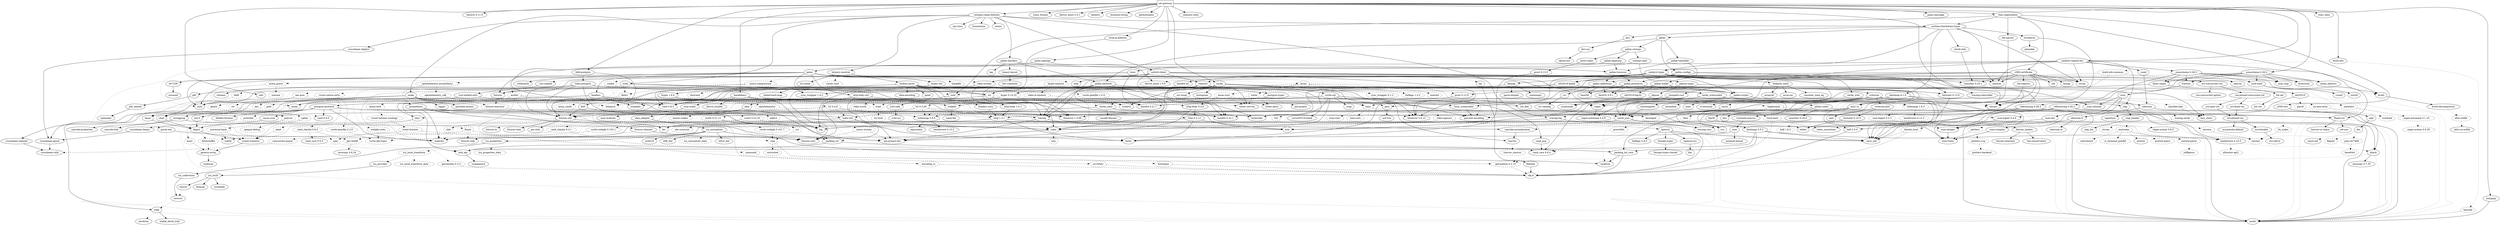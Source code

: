 digraph {
    0 [ label = "cat-gateway" shape = box]
    1 [ label = "anyhow" ]
    2 [ label = "base64 0.22.1" ]
    3 [ label = "bb8" ]
    4 [ label = "bb8-postgres" ]
    5 [ label = "bech32 0.11.0" ]
    6 [ label = "blake2b_simd" ]
    7 [ label = "build-info" ]
    8 [ label = "bytes" ]
    9 [ label = "c509-certificate" ]
    10 [ label = "cardano-blockchain-types" ]
    11 [ label = "cardano-chain-follower" ]
    12 [ label = "catalyst-signed-doc" ]
    13 [ label = "catalyst-types" ]
    14 [ label = "chrono" ]
    15 [ label = "clap" ]
    16 [ label = "const_format" ]
    17 [ label = "cpu-time" ]
    18 [ label = "crossbeam-skiplist" ]
    19 [ label = "dashmap 6.1.0" ]
    20 [ label = "derive_more 2.0.1" ]
    21 [ label = "dotenvy" ]
    22 [ label = "duration-string" ]
    23 [ label = "ed25519-dalek" ]
    24 [ label = "futures" ]
    25 [ label = "gethostname" ]
    26 [ label = "handlebars" ]
    27 [ label = "hex" ]
    28 [ label = "jsonschema 0.26.2" ]
    29 [ label = "local-ip-address" ]
    30 [ label = "memory-stats" ]
    31 [ label = "mime" ]
    32 [ label = "minijinja" ]
    33 [ label = "moka" ]
    34 [ label = "num-bigint 0.4.6" ]
    35 [ label = "num-traits" ]
    36 [ label = "oid-registry" ]
    37 [ label = "openssl" ]
    38 [ label = "pallas" ]
    39 [ label = "pallas-traverse" ]
    40 [ label = "panic-message" ]
    41 [ label = "poem" ]
    42 [ label = "poem-openapi" ]
    43 [ label = "prometheus" ]
    44 [ label = "rand 0.8.5" ]
    45 [ label = "rbac-registration" ]
    46 [ label = "regex" ]
    47 [ label = "rust-embed" ]
    48 [ label = "scylla" ]
    49 [ label = "serde" ]
    50 [ label = "serde_json" ]
    51 [ label = "stats_alloc" ]
    52 [ label = "strum" ]
    53 [ label = "thiserror 1.0.69" ]
    54 [ label = "tokio" ]
    55 [ label = "tokio-postgres" ]
    56 [ label = "tracing" ]
    57 [ label = "tracing-subscriber" ]
    58 [ label = "ulid" ]
    59 [ label = "url" ]
    60 [ label = "uuid" ]
    61 [ label = "x509-cert" ]
    62 [ label = "futures-util" ]
    63 [ label = "parking_lot" ]
    64 [ label = "arrayref" ]
    65 [ label = "arrayvec" ]
    66 [ label = "constant_time_eq" ]
    67 [ label = "bincode" style = dashed]
    68 [ label = "build-info-common" style = dashed]
    69 [ label = "asn1-rs" ]
    70 [ label = "bimap" ]
    71 [ label = "minicbor 0.25.1" ]
    72 [ label = "oid" ]
    73 [ label = "once_cell" ]
    74 [ label = "thiserror 2.0.12" ]
    75 [ label = "cbork-utils" ]
    76 [ label = "dirs" ]
    77 [ label = "ouroboros" ]
    78 [ label = "crossbeam-channel" ]
    79 [ label = "crossbeam-epoch" ]
    80 [ label = "hickory-resolver" ]
    81 [ label = "http 1.3.1" ]
    82 [ label = "humantime" ]
    83 [ label = "memx" ]
    84 [ label = "mithril-client" ]
    85 [ label = "pallas-crypto" ]
    86 [ label = "pallas-hardano" ]
    87 [ label = "rayon" ]
    88 [ label = "tar" ]
    89 [ label = "tracing-log" ]
    90 [ label = "ureq" ]
    91 [ label = "zstd" ]
    92 [ label = "brotli" ]
    93 [ label = "coset" ]
    94 [ label = "jsonpath-rust" ]
    95 [ label = "jsonschema 0.28.3" ]
    96 [ label = "base64-url" ]
    97 [ label = "fluent-uri" ]
    98 [ label = "fmmap" ]
    99 [ label = "orx-concurrent-vec" ]
    100 [ label = "clap_builder" ]
    101 [ label = "crossbeam-utils" ]
    102 [ label = "cfg-if" ]
    103 [ label = "hashbrown 0.14.5" ]
    104 [ label = "lock_api" ]
    105 [ label = "parking_lot_core" ]
    106 [ label = "curve25519-dalek" ]
    107 [ label = "ed25519" ]
    108 [ label = "rand_core 0.6.4" ]
    109 [ label = "sha2" ]
    110 [ label = "subtle" ]
    111 [ label = "zeroize" style = dashed]
    112 [ label = "futures-channel" ]
    113 [ label = "futures-core" ]
    114 [ label = "futures-executor" style = dashed]
    115 [ label = "futures-io" ]
    116 [ label = "futures-sink" ]
    117 [ label = "futures-task" ]
    118 [ label = "derive_builder" ]
    119 [ label = "log" ]
    120 [ label = "num-order" ]
    121 [ label = "pest" ]
    122 [ label = "ahash" ]
    123 [ label = "bytecount" ]
    124 [ label = "email_address" ]
    125 [ label = "fancy-regex" ]
    126 [ label = "fraction" ]
    127 [ label = "idna" ]
    128 [ label = "itoa" ]
    129 [ label = "num-cmp" ]
    130 [ label = "percent-encoding" ]
    131 [ label = "referencing 0.26.2" ]
    132 [ label = "regex-syntax 0.8.5" ]
    133 [ label = "reqwest" ]
    134 [ label = "uuid-simd" ]
    135 [ label = "async-lock" style = dashed]
    136 [ label = "event-listener" style = dashed]
    137 [ label = "portable-atomic" ]
    138 [ label = "smallvec" ]
    139 [ label = "tagptr" ]
    140 [ label = "num-integer" ]
    141 [ label = "bitflags 2.9.0" ]
    142 [ label = "foreign-types" ]
    143 [ label = "libc" ]
    144 [ label = "openssl-sys" ]
    145 [ label = "pallas-addresses" ]
    146 [ label = "pallas-codec" ]
    147 [ label = "pallas-configs" ]
    148 [ label = "pallas-network" ]
    149 [ label = "pallas-primitives" ]
    150 [ label = "pallas-txbuilder" ]
    151 [ label = "pallas-utxorpc" ]
    152 [ label = "itertools 0.13.0" ]
    153 [ label = "async-compression" style = dashed]
    154 [ label = "cookie" style = dashed]
    155 [ label = "headers" ]
    156 [ label = "http-body-util" ]
    157 [ label = "hyper 1.6.0" ]
    158 [ label = "hyper-util" ]
    159 [ label = "mime_guess" style = dashed]
    160 [ label = "multer" style = dashed]
    161 [ label = "opentelemetry" style = dashed]
    162 [ label = "opentelemetry-prometheus" style = dashed]
    163 [ label = "pin-project-lite" ]
    164 [ label = "quick-xml" ]
    165 [ label = "rfc7239" ]
    166 [ label = "serde_urlencoded" ]
    167 [ label = "serde_yaml" ]
    168 [ label = "sync_wrapper 1.0.2" ]
    169 [ label = "tempfile" style = dashed]
    170 [ label = "time" style = dashed]
    171 [ label = "tokio-stream" ]
    172 [ label = "tokio-util" ]
    173 [ label = "wildmatch" ]
    174 [ label = "derive_more 1.0.0" ]
    175 [ label = "indexmap 2.8.0" ]
    176 [ label = "fnv" ]
    177 [ label = "lazy_static" ]
    178 [ label = "memchr" ]
    179 [ label = "protobuf" style = dashed]
    180 [ label = "rand_chacha 0.3.1" style = dashed]
    181 [ label = "der-parser" ]
    182 [ label = "aho-corasick" style = dashed]
    183 [ label = "regex-automata 0.4.9" ]
    184 [ label = "rust-embed-utils" ]
    185 [ label = "walkdir" ]
    186 [ label = "arc-swap" ]
    187 [ label = "byteorder" ]
    188 [ label = "dashmap 5.5.3" ]
    189 [ label = "histogram" ]
    190 [ label = "lz4_flex" ]
    191 [ label = "rand_pcg" ]
    192 [ label = "scylla-cql" ]
    193 [ label = "snap" ]
    194 [ label = "socket2" ]
    195 [ label = "tokio-openssl" style = dashed]
    196 [ label = "ryu" ]
    197 [ label = "mio" style = dashed]
    198 [ label = "fallible-iterator" ]
    199 [ label = "phf" ]
    200 [ label = "postgres-protocol" ]
    201 [ label = "postgres-types" ]
    202 [ label = "rand 0.9.0" ]
    203 [ label = "whoami" ]
    204 [ label = "tracing-core" ]
    205 [ label = "matchers" style = dashed]
    206 [ label = "nu-ansi-term" style = dashed]
    207 [ label = "sharded-slab" style = dashed]
    208 [ label = "thread_local" style = dashed]
    209 [ label = "tracing-serde" style = dashed]
    210 [ label = "form_urlencoded" ]
    211 [ label = "const-oid" ]
    212 [ label = "der" ]
    213 [ label = "sha1" ]
    214 [ label = "signature" ]
    215 [ label = "spki" ]
    216 [ label = "tls_codec" style = dashed]
    217 [ label = "pin-utils" ]
    218 [ label = "slab" style = dashed]
    219 [ label = "semver" ]
    220 [ label = "nom" ]
    221 [ label = "rusticata-macros" ]
    222 [ label = "half 2.5.0" ]
    223 [ label = "dirs-sys" ]
    224 [ label = "aliasable" ]
    225 [ label = "static_assertions" ]
    226 [ label = "hickory-proto" ]
    227 [ label = "lru-cache" ]
    228 [ label = "resolv-conf" style = dashed]
    229 [ label = "rustls 0.21.12" style = dashed]
    230 [ label = "tokio-rustls" style = dashed]
    231 [ label = "flate2" style = dashed]
    232 [ label = "flume" style = dashed]
    233 [ label = "slog" ]
    234 [ label = "cryptoxide" ]
    235 [ label = "binary-layout" ]
    236 [ label = "tap" ]
    237 [ label = "either" ]
    238 [ label = "rayon-core" ]
    239 [ label = "filetime" ]
    240 [ label = "rustls 0.23.25" style = dashed]
    241 [ label = "rustls-native-certs" style = dashed]
    242 [ label = "rustls-pki-types" style = dashed]
    243 [ label = "webpki-roots" style = dashed]
    244 [ label = "zstd-safe" ]
    245 [ label = "alloc-no-stdlib" ]
    246 [ label = "alloc-stdlib" style = dashed]
    247 [ label = "brotli-decompressor" ]
    248 [ label = "ciborium" ]
    249 [ label = "ciborium-io" ]
    250 [ label = "referencing 0.28.3" ]
    251 [ label = "borrow-or-share" ]
    252 [ label = "ref-cast" ]
    253 [ label = "fs4" style = dashed]
    254 [ label = "memmap2" ]
    255 [ label = "parse-display" ]
    256 [ label = "orx-concurrent-option" ]
    257 [ label = "orx-fixed-vec" ]
    258 [ label = "orx-pinned-concurrent-col" ]
    259 [ label = "orx-pinned-vec" ]
    260 [ label = "orx-pseudo-default" ]
    261 [ label = "orx-split-vec" ]
    262 [ label = "anstream" style = dashed]
    263 [ label = "anstyle" ]
    264 [ label = "clap_lex" ]
    265 [ label = "strsim" style = dashed]
    266 [ label = "allocator-api2" style = dashed]
    267 [ label = "scopeguard" ]
    268 [ label = "digest" ]
    269 [ label = "pkcs8" style = dashed]
    270 [ label = "getrandom 0.2.15" style = dashed]
    271 [ label = "num-modular" ]
    272 [ label = "ucd-trie" ]
    273 [ label = "zerocopy 0.7.35" ]
    274 [ label = "bit-set" ]
    275 [ label = "num" ]
    276 [ label = "idna_adapter" ]
    277 [ label = "utf8_iter" ]
    278 [ label = "tower-service" ]
    279 [ label = "outref" ]
    280 [ label = "vsimd" ]
    281 [ label = "event-listener-strategy" style = dashed]
    282 [ label = "concurrent-queue" style = dashed]
    283 [ label = "foreign-types-shared" ]
    284 [ label = "base58" ]
    285 [ label = "bech32 0.9.1" ]
    286 [ label = "crc" ]
    287 [ label = "minicbor 0.20.0" ]
    288 [ label = "num-rational" ]
    289 [ label = "serde_with" ]
    290 [ label = "criterion" ]
    291 [ label = "pallas-wallet" ]
    292 [ label = "pallas-applying" ]
    293 [ label = "prost-types" ]
    294 [ label = "utxorpc-spec" ]
    295 [ label = "aes-gcm" style = dashed]
    296 [ label = "hkdf" style = dashed]
    297 [ label = "hmac" ]
    298 [ label = "base64 0.21.7" ]
    299 [ label = "headers-core" ]
    300 [ label = "httpdate" ]
    301 [ label = "http-body 1.0.1" ]
    302 [ label = "h2 0.4.8" style = dashed]
    303 [ label = "httparse" style = dashed]
    304 [ label = "want" style = dashed]
    305 [ label = "unicase" style = dashed]
    306 [ label = "encoding_rs" style = dashed]
    307 [ label = "spin" style = dashed]
    308 [ label = "opentelemetry_sdk" style = dashed]
    309 [ label = "uncased" ]
    310 [ label = "unsafe-libyaml" ]
    311 [ label = "fastrand" style = dashed]
    312 [ label = "deranged" style = dashed]
    313 [ label = "num-conv" style = dashed]
    314 [ label = "powerfmt" style = dashed]
    315 [ label = "time-core" style = dashed]
    316 [ label = "equivalent" ]
    317 [ label = "hashbrown 0.15.2" ]
    318 [ label = "ppv-lite86" style = dashed]
    319 [ label = "same-file" ]
    320 [ label = "twox-hash" style = dashed]
    321 [ label = "bigdecimal" style = dashed]
    322 [ label = "num-bigint 0.3.3" style = dashed]
    323 [ label = "secrecy" style = dashed]
    324 [ label = "stable_deref_trait" ]
    325 [ label = "yoke" ]
    326 [ label = "phf_shared" ]
    327 [ label = "md-5" ]
    328 [ label = "stringprep" ]
    329 [ label = "rand_chacha 0.9.0" style = dashed]
    330 [ label = "rand_core 0.9.3" ]
    331 [ label = "zerocopy 0.8.24" ]
    332 [ label = "regex-automata 0.1.10" style = dashed]
    333 [ label = "overload" style = dashed]
    334 [ label = "flagset" style = dashed]
    335 [ label = "pem-rfc7468" style = dashed]
    336 [ label = "base64ct" style = dashed]
    337 [ label = "minimal-lexical" ]
    338 [ label = "option-ext" ]
    339 [ label = "data-encoding" ]
    340 [ label = "ipnet" ]
    341 [ label = "rustls-pemfile 1.0.4" style = dashed]
    342 [ label = "tinyvec" ]
    343 [ label = "linked-hash-map" ]
    344 [ label = "hostname" style = dashed]
    345 [ label = "ring" style = dashed]
    346 [ label = "rustls-webpki 0.101.7" style = dashed]
    347 [ label = "sct" style = dashed]
    348 [ label = "crc32fast" style = dashed]
    349 [ label = "miniz_oxide" style = dashed]
    350 [ label = "nanorand" style = dashed]
    351 [ label = "doc-comment" ]
    352 [ label = "crossbeam-deque" ]
    353 [ label = "rustls-webpki 0.103.1" style = dashed]
    354 [ label = "rustls-pemfile 2.2.0" style = dashed]
    355 [ label = "zstd-sys" ]
    356 [ label = "ciborium-ll" ]
    357 [ label = "orx-iterable" ]
    358 [ label = "anstyle-parse" style = dashed]
    359 [ label = "anstyle-query" style = dashed]
    360 [ label = "colorchoice" style = dashed]
    361 [ label = "is_terminal_polyfill" style = dashed]
    362 [ label = "utf8parse" style = dashed]
    363 [ label = "block-buffer" style = dashed]
    364 [ label = "crypto-common" ]
    365 [ label = "bit-vec" ]
    366 [ label = "num-complex" ]
    367 [ label = "num-iter" ]
    368 [ label = "icu_normalizer" ]
    369 [ label = "icu_properties" ]
    370 [ label = "crc-catalog" ]
    371 [ label = "half 1.8.3" style = dashed]
    372 [ label = "indexmap 1.9.3" style = dashed]
    373 [ label = "anes" ]
    374 [ label = "cast" ]
    375 [ label = "criterion-plot" ]
    376 [ label = "is-terminal" ]
    377 [ label = "itertools 0.10.5" ]
    378 [ label = "oorandom" ]
    379 [ label = "plotters" style = dashed]
    380 [ label = "tinytemplate" ]
    381 [ label = "bip39" ]
    382 [ label = "ed25519-bip32" ]
    383 [ label = "prost 0.13.5" ]
    384 [ label = "pbjson" ]
    385 [ label = "pbjson-types" ]
    386 [ label = "prost 0.12.6" ]
    387 [ label = "tonic" ]
    388 [ label = "aead" style = dashed]
    389 [ label = "aes" style = dashed]
    390 [ label = "cipher" style = dashed]
    391 [ label = "ctr" style = dashed]
    392 [ label = "ghash" style = dashed]
    393 [ label = "atomic-waker" style = dashed]
    394 [ label = "try-lock" style = dashed]
    395 [ label = "glob" style = dashed]
    396 [ label = "libm" style = dashed]
    397 [ label = "zerofrom" ]
    398 [ label = "siphasher" ]
    399 [ label = "unicode-bidi" ]
    400 [ label = "unicode-normalization" ]
    401 [ label = "unicode-properties" ]
    402 [ label = "getrandom 0.3.2" style = dashed]
    403 [ label = "regex-syntax 0.6.29" style = dashed]
    404 [ label = "tinyvec_macros" style = dashed]
    405 [ label = "untrusted" style = dashed]
    406 [ label = "adler2" style = dashed]
    407 [ label = "orx-self-or" ]
    408 [ label = "generic-array" ]
    409 [ label = "typenum" ]
    410 [ label = "icu_collections" ]
    411 [ label = "icu_normalizer_data" style = dashed]
    412 [ label = "icu_provider" ]
    413 [ label = "utf16_iter" ]
    414 [ label = "write16" ]
    415 [ label = "zerovec" ]
    416 [ label = "icu_locid_transform" style = dashed]
    417 [ label = "icu_properties_data" style = dashed]
    418 [ label = "tinystr" ]
    419 [ label = "hashbrown 0.12.3" style = dashed]
    420 [ label = "plotters-backend" style = dashed]
    421 [ label = "plotters-svg" style = dashed]
    422 [ label = "bitcoin_hashes" ]
    423 [ label = "async-stream" style = dashed]
    424 [ label = "axum" style = dashed]
    425 [ label = "h2 0.3.26" style = dashed]
    426 [ label = "http 0.2.12" ]
    427 [ label = "http-body 0.4.6" ]
    428 [ label = "hyper 0.14.32" style = dashed]
    429 [ label = "hyper-timeout" style = dashed]
    430 [ label = "pin-project" ]
    431 [ label = "tower" style = dashed]
    432 [ label = "tower-layer" ]
    433 [ label = "inout" style = dashed]
    434 [ label = "opaque-debug" style = dashed]
    435 [ label = "polyval" style = dashed]
    436 [ label = "icu_locid" ]
    437 [ label = "writeable" ]
    438 [ label = "icu_locid_transform_data" style = dashed]
    439 [ label = "bitcoin-internals" ]
    440 [ label = "hex-conservative" ]
    441 [ label = "axum-core" style = dashed]
    442 [ label = "bitflags 1.3.2" style = dashed]
    443 [ label = "matchit" style = dashed]
    444 [ label = "sync_wrapper 0.1.2" style = dashed]
    445 [ label = "tokio-io-timeout" style = dashed]
    446 [ label = "universal-hash" style = dashed]
    447 [ label = "litemap" ]
    0 -> 4 [ ]
    0 -> 5 [ ]
    0 -> 7 [ ]
    0 -> 11 [ ]
    0 -> 12 [ ]
    0 -> 16 [ ]
    0 -> 20 [ ]
    0 -> 21 [ ]
    0 -> 22 [ ]
    0 -> 25 [ ]
    0 -> 26 [ ]
    0 -> 28 [ ]
    0 -> 29 [ ]
    0 -> 30 [ ]
    0 -> 32 [ ]
    0 -> 40 [ ]
    0 -> 42 [ ]
    0 -> 45 [ ]
    0 -> 48 [ ]
    0 -> 51 [ ]
    0 -> 57 [ ]
    0 -> 58 [ ]
    3 -> 62 [ ]
    3 -> 54 [ ]
    4 -> 3 [ ]
    4 -> 55 [ ]
    6 -> 64 [ ]
    6 -> 65 [ ]
    6 -> 66 [ ]
    7 -> 67 [ style = dotted]
    7 -> 68 [ style = dotted]
    9 -> 1 [ ]
    9 -> 70 [ ]
    9 -> 23 [ ]
    9 -> 27 [ ]
    9 -> 71 [ ]
    9 -> 72 [ ]
    9 -> 36 [ ]
    9 -> 73 [ ]
    9 -> 46 [ ]
    9 -> 52 [ ]
    9 -> 74 [ ]
    10 -> 1 [ ]
    10 -> 13 [ ]
    10 -> 75 [ ]
    10 -> 19 [ ]
    10 -> 76 [ ]
    10 -> 77 [ ]
    10 -> 38 [ ]
    10 -> 52 [ ]
    11 -> 10 [ ]
    11 -> 17 [ ]
    11 -> 18 [ ]
    11 -> 80 [ ]
    11 -> 82 [ ]
    11 -> 83 [ ]
    11 -> 84 [ ]
    11 -> 33 [ ]
    11 -> 86 [ ]
    11 -> 89 [ ]
    11 -> 90 [ ]
    12 -> 1 [ ]
    12 -> 92 [ ]
    12 -> 13 [ ]
    12 -> 15 [ ]
    12 -> 93 [ ]
    12 -> 24 [ ]
    12 -> 94 [ ]
    12 -> 95 [ ]
    12 -> 52 [ ]
    13 -> 96 [ ]
    13 -> 6 [ ]
    13 -> 14 [ ]
    13 -> 23 [ ]
    13 -> 97 [ ]
    13 -> 98 [ ]
    13 -> 71 [ ]
    13 -> 99 [ ]
    13 -> 85 [ ]
    13 -> 74 [ ]
    13 -> 56 [ ]
    13 -> 60 [ ]
    14 -> 35 [ ]
    14 -> 49 [ style = dotted]
    15 -> 100 [ ]
    18 -> 79 [ ]
    19 -> 103 [ ]
    19 -> 104 [ ]
    19 -> 73 [ ]
    19 -> 105 [ ]
    19 -> 87 [ style = dotted]
    23 -> 106 [ ]
    23 -> 107 [ ]
    23 -> 109 [ ]
    24 -> 114 [ style = dotted]
    26 -> 118 [ ]
    26 -> 119 [ ]
    26 -> 120 [ ]
    26 -> 121 [ ]
    26 -> 50 [ ]
    28 -> 123 [ ]
    28 -> 124 [ ]
    28 -> 125 [ ]
    28 -> 126 [ ]
    28 -> 129 [ ]
    28 -> 131 [ ]
    28 -> 133 [ style = dotted]
    28 -> 134 [ ]
    29 -> 53 [ ]
    32 -> 49 [ ]
    33 -> 135 [ style = dotted]
    33 -> 78 [ ]
    33 -> 79 [ ]
    33 -> 62 [ style = dotted]
    33 -> 63 [ ]
    33 -> 137 [ ]
    33 -> 139 [ ]
    33 -> 53 [ ]
    33 -> 60 [ ]
    34 -> 140 [ ]
    36 -> 69 [ ]
    37 -> 141 [ ]
    37 -> 102 [ ]
    37 -> 142 [ ]
    37 -> 73 [ ]
    37 -> 144 [ ]
    38 -> 147 [ ]
    38 -> 148 [ ]
    38 -> 150 [ ]
    38 -> 151 [ ]
    39 -> 152 [ ]
    39 -> 145 [ ]
    39 -> 149 [ ]
    41 -> 153 [ style = dotted]
    41 -> 14 [ style = dotted]
    41 -> 154 [ style = dotted]
    41 -> 155 [ ]
    41 -> 27 [ style = dotted]
    41 -> 156 [ ]
    41 -> 158 [ ]
    41 -> 159 [ style = dotted]
    41 -> 160 [ style = dotted]
    41 -> 162 [ style = dotted]
    41 -> 164 [ style = dotted]
    41 -> 46 [ ]
    41 -> 165 [ ]
    41 -> 47 [ style = dotted]
    41 -> 50 [ ]
    41 -> 166 [ ]
    41 -> 167 [ style = dotted]
    41 -> 168 [ ]
    41 -> 169 [ style = dotted]
    41 -> 171 [ style = dotted]
    41 -> 173 [ ]
    42 -> 174 [ ]
    42 -> 41 [ ]
    42 -> 59 [ style = dotted]
    42 -> 60 [ style = dotted]
    43 -> 176 [ ]
    43 -> 177 [ ]
    43 -> 178 [ ]
    43 -> 63 [ ]
    43 -> 179 [ style = dotted]
    43 -> 53 [ ]
    44 -> 180 [ style = dotted]
    45 -> 92 [ ]
    45 -> 9 [ ]
    45 -> 10 [ ]
    45 -> 181 [ ]
    45 -> 61 [ ]
    45 -> 91 [ ]
    46 -> 183 [ ]
    47 -> 184 [ ]
    48 -> 186 [ ]
    48 -> 2 [ style = dotted]
    48 -> 188 [ ]
    48 -> 24 [ ]
    48 -> 189 [ ]
    48 -> 152 [ ]
    48 -> 177 [ ]
    48 -> 44 [ ]
    48 -> 191 [ ]
    48 -> 192 [ ]
    48 -> 167 [ style = dotted]
    48 -> 194 [ ]
    48 -> 195 [ style = dotted]
    48 -> 56 [ ]
    48 -> 59 [ style = dotted]
    50 -> 128 [ ]
    50 -> 178 [ ]
    50 -> 196 [ ]
    50 -> 49 [ ]
    54 -> 8 [ style = dotted]
    54 -> 197 [ style = dotted]
    54 -> 63 [ style = dotted]
    54 -> 163 [ ]
    55 -> 62 [ ]
    55 -> 119 [ ]
    55 -> 130 [ ]
    55 -> 199 [ ]
    55 -> 201 [ ]
    55 -> 172 [ ]
    55 -> 203 [ ]
    56 -> 119 [ style = dotted]
    56 -> 163 [ ]
    56 -> 204 [ ]
    57 -> 205 [ style = dotted]
    57 -> 206 [ style = dotted]
    57 -> 46 [ style = dotted]
    57 -> 50 [ style = dotted]
    57 -> 207 [ style = dotted]
    57 -> 138 [ style = dotted]
    57 -> 208 [ style = dotted]
    57 -> 170 [ style = dotted]
    57 -> 56 [ style = dotted]
    57 -> 89 [ style = dotted]
    57 -> 209 [ style = dotted]
    58 -> 202 [ style = dotted]
    58 -> 60 [ style = dotted]
    59 -> 210 [ ]
    59 -> 127 [ ]
    60 -> 49 [ style = dotted]
    61 -> 213 [ style = dotted]
    61 -> 214 [ style = dotted]
    61 -> 215 [ ]
    61 -> 216 [ style = dotted]
    62 -> 112 [ style = dotted]
    62 -> 115 [ style = dotted]
    62 -> 117 [ ]
    62 -> 178 [ style = dotted]
    62 -> 163 [ ]
    62 -> 217 [ ]
    62 -> 218 [ style = dotted]
    63 -> 104 [ ]
    63 -> 105 [ ]
    67 -> 49 [ style = dashed]
    68 -> 14 [ style = dashed]
    68 -> 174 [ style = dashed]
    68 -> 219 [ style = dashed]
    69 -> 35 [ ]
    69 -> 221 [ ]
    69 -> 53 [ ]
    71 -> 222 [ style = dotted]
    75 -> 71 [ ]
    76 -> 223 [ ]
    77 -> 224 [ ]
    77 -> 225 [ ]
    78 -> 101 [ ]
    79 -> 101 [ ]
    80 -> 226 [ ]
    80 -> 227 [ ]
    80 -> 228 [ style = dotted]
    81 -> 8 [ ]
    81 -> 176 [ ]
    81 -> 128 [ ]
    84 -> 1 [ ]
    84 -> 14 [ ]
    84 -> 231 [ style = dotted]
    84 -> 232 [ style = dotted]
    84 -> 24 [ ]
    84 -> 133 [ ]
    84 -> 219 [ ]
    84 -> 233 [ ]
    84 -> 52 [ ]
    84 -> 88 [ style = dotted]
    84 -> 74 [ ]
    84 -> 54 [ ]
    84 -> 60 [ ]
    84 -> 91 [ style = dotted]
    85 -> 234 [ ]
    85 -> 146 [ ]
    85 -> 108 [ ]
    86 -> 235 [ ]
    86 -> 148 [ ]
    86 -> 39 [ ]
    86 -> 236 [ ]
    87 -> 237 [ ]
    87 -> 238 [ ]
    88 -> 239 [ ]
    89 -> 119 [ ]
    89 -> 204 [ ]
    90 -> 2 [ ]
    90 -> 231 [ style = dotted]
    90 -> 240 [ style = dotted]
    90 -> 241 [ style = dotted]
    90 -> 59 [ ]
    90 -> 243 [ style = dotted]
    91 -> 244 [ ]
    92 -> 247 [ ]
    93 -> 248 [ ]
    94 -> 121 [ ]
    94 -> 46 [ ]
    94 -> 50 [ ]
    95 -> 123 [ ]
    95 -> 124 [ ]
    95 -> 125 [ ]
    95 -> 126 [ ]
    95 -> 129 [ ]
    95 -> 250 [ ]
    95 -> 133 [ style = dotted]
    95 -> 134 [ ]
    96 -> 2 [ ]
    97 -> 251 [ ]
    97 -> 252 [ ]
    97 -> 49 [ style = dotted]
    98 -> 187 [ ]
    98 -> 253 [ style = dotted]
    98 -> 254 [ ]
    98 -> 255 [ ]
    99 -> 256 [ ]
    99 -> 258 [ ]
    99 -> 49 [ style = dotted]
    100 -> 262 [ style = dotted]
    100 -> 264 [ ]
    100 -> 265 [ style = dotted]
    103 -> 122 [ style = dotted]
    103 -> 266 [ style = dotted]
    104 -> 267 [ ]
    105 -> 102 [ ]
    105 -> 138 [ ]
    106 -> 268 [ style = dotted]
    106 -> 111 [ style = dotted]
    107 -> 269 [ style = dotted]
    107 -> 49 [ style = dotted]
    107 -> 214 [ ]
    108 -> 270 [ style = dotted]
    109 -> 268 [ ]
    112 -> 113 [ ]
    112 -> 116 [ style = dotted]
    114 -> 62 [ style = dashed]
    120 -> 271 [ ]
    121 -> 178 [ style = dotted]
    121 -> 74 [ style = dotted]
    121 -> 272 [ ]
    122 -> 270 [ style = dotted]
    122 -> 49 [ style = dotted]
    122 -> 273 [ ]
    124 -> 49 [ style = dotted]
    125 -> 274 [ ]
    125 -> 183 [ ]
    126 -> 177 [ style = dotted]
    126 -> 275 [ ]
    127 -> 276 [ ]
    131 -> 122 [ ]
    131 -> 97 [ ]
    131 -> 73 [ ]
    131 -> 130 [ ]
    131 -> 50 [ ]
    133 -> 2 [ ]
    133 -> 62 [ ]
    133 -> 81 [ ]
    133 -> 50 [ style = dotted]
    133 -> 166 [ ]
    133 -> 168 [ ]
    133 -> 278 [ ]
    133 -> 59 [ ]
    134 -> 279 [ ]
    134 -> 60 [ style = dotted]
    134 -> 280 [ ]
    135 -> 281 [ style = dashed]
    136 -> 282 [ style = dashed]
    136 -> 163 [ style = dashed]
    140 -> 35 [ ]
    142 -> 283 [ ]
    144 -> 143 [ ]
    145 -> 284 [ ]
    145 -> 285 [ ]
    145 -> 286 [ ]
    145 -> 85 [ ]
    146 -> 27 [ ]
    146 -> 287 [ ]
    146 -> 49 [ ]
    146 -> 53 [ ]
    147 -> 288 [ ]
    147 -> 145 [ ]
    147 -> 149 [ ]
    147 -> 289 [ ]
    148 -> 187 [ ]
    148 -> 152 [ ]
    148 -> 85 [ ]
    148 -> 44 [ ]
    148 -> 194 [ ]
    148 -> 54 [ ]
    148 -> 56 [ ]
    149 -> 284 [ ]
    149 -> 285 [ ]
    149 -> 290 [ ]
    149 -> 119 [ ]
    149 -> 85 [ ]
    150 -> 39 [ ]
    150 -> 291 [ ]
    151 -> 292 [ ]
    151 -> 293 [ ]
    151 -> 294 [ ]
    152 -> 237 [ ]
    153 -> 92 [ style = dotted]
    153 -> 231 [ style = dotted]
    153 -> 113 [ style = dashed]
    153 -> 178 [ style = dashed]
    153 -> 54 [ style = dotted]
    153 -> 91 [ style = dotted]
    154 -> 295 [ style = dotted]
    154 -> 2 [ style = dotted]
    154 -> 296 [ style = dotted]
    154 -> 130 [ style = dotted]
    154 -> 44 [ style = dotted]
    154 -> 109 [ style = dotted]
    154 -> 170 [ style = dashed]
    155 -> 298 [ ]
    155 -> 299 [ ]
    155 -> 300 [ ]
    155 -> 31 [ ]
    155 -> 213 [ ]
    156 -> 113 [ ]
    156 -> 301 [ ]
    156 -> 163 [ ]
    157 -> 62 [ style = dotted]
    157 -> 302 [ style = dotted]
    157 -> 301 [ ]
    157 -> 303 [ style = dotted]
    157 -> 300 [ style = dotted]
    157 -> 304 [ style = dotted]
    158 -> 157 [ ]
    158 -> 194 [ style = dotted]
    158 -> 278 [ style = dotted]
    159 -> 31 [ style = dashed]
    159 -> 305 [ style = dashed]
    160 -> 306 [ style = dashed]
    160 -> 62 [ style = dashed]
    160 -> 81 [ style = dashed]
    160 -> 303 [ style = dashed]
    160 -> 31 [ style = dashed]
    160 -> 307 [ style = dashed]
    160 -> 54 [ style = dotted]
    161 -> 113 [ style = dotted]
    161 -> 116 [ style = dotted]
    161 -> 74 [ style = dotted]
    161 -> 56 [ style = dotted]
    162 -> 308 [ style = dashed]
    162 -> 43 [ style = dashed]
    164 -> 178 [ ]
    164 -> 49 [ style = dotted]
    165 -> 309 [ ]
    166 -> 210 [ ]
    166 -> 128 [ ]
    166 -> 196 [ ]
    166 -> 49 [ ]
    167 -> 175 [ ]
    167 -> 128 [ ]
    167 -> 196 [ ]
    167 -> 310 [ ]
    168 -> 113 [ style = dotted]
    169 -> 311 [ style = dashed]
    169 -> 73 [ style = dashed]
    170 -> 312 [ style = dashed]
    170 -> 128 [ style = dotted]
    170 -> 313 [ style = dashed]
    170 -> 315 [ style = dashed]
    171 -> 113 [ ]
    171 -> 54 [ ]
    172 -> 113 [ ]
    172 -> 116 [ ]
    172 -> 54 [ ]
    175 -> 316 [ ]
    175 -> 317 [ ]
    175 -> 49 [ style = dotted]
    180 -> 318 [ style = dashed]
    180 -> 108 [ style = dashed]
    181 -> 69 [ ]
    182 -> 178 [ style = dotted]
    183 -> 182 [ style = dotted]
    183 -> 132 [ style = dotted]
    184 -> 109 [ ]
    184 -> 185 [ ]
    185 -> 319 [ ]
    188 -> 103 [ ]
    188 -> 104 [ ]
    188 -> 73 [ ]
    188 -> 105 [ ]
    190 -> 320 [ style = dotted]
    191 -> 108 [ ]
    192 -> 321 [ style = dotted]
    192 -> 187 [ ]
    192 -> 14 [ style = dotted]
    192 -> 190 [ ]
    192 -> 322 [ style = dotted]
    192 -> 323 [ style = dotted]
    192 -> 193 [ ]
    192 -> 74 [ ]
    192 -> 170 [ style = dotted]
    192 -> 54 [ ]
    192 -> 60 [ ]
    192 -> 325 [ ]
    195 -> 37 [ style = dashed]
    195 -> 54 [ style = dashed]
    199 -> 326 [ ]
    200 -> 2 [ ]
    200 -> 187 [ ]
    200 -> 8 [ ]
    200 -> 198 [ ]
    200 -> 297 [ ]
    200 -> 327 [ ]
    200 -> 178 [ ]
    200 -> 202 [ ]
    200 -> 109 [ ]
    200 -> 328 [ ]
    201 -> 14 [ style = dotted]
    201 -> 200 [ ]
    201 -> 50 [ style = dotted]
    201 -> 170 [ style = dotted]
    201 -> 60 [ style = dotted]
    202 -> 329 [ style = dotted]
    204 -> 73 [ style = dotted]
    205 -> 332 [ style = dashed]
    206 -> 333 [ style = dashed]
    207 -> 177 [ style = dashed]
    208 -> 102 [ style = dashed]
    208 -> 73 [ style = dashed]
    209 -> 49 [ style = dashed]
    209 -> 204 [ style = dashed]
    210 -> 130 [ ]
    212 -> 211 [ style = dotted]
    212 -> 334 [ style = dotted]
    212 -> 335 [ style = dotted]
    212 -> 111 [ style = dotted]
    213 -> 268 [ ]
    214 -> 108 [ style = dotted]
    215 -> 212 [ ]
    216 -> 111 [ style = dashed]
    219 -> 49 [ style = dotted]
    220 -> 178 [ ]
    220 -> 337 [ ]
    221 -> 220 [ ]
    222 -> 102 [ ]
    223 -> 338 [ ]
    226 -> 339 [ ]
    226 -> 62 [ ]
    226 -> 340 [ ]
    226 -> 44 [ ]
    226 -> 341 [ style = dotted]
    226 -> 53 [ ]
    226 -> 342 [ ]
    226 -> 230 [ style = dotted]
    226 -> 56 [ ]
    226 -> 59 [ ]
    227 -> 343 [ ]
    228 -> 344 [ style = dotted]
    229 -> 119 [ style = dotted]
    229 -> 346 [ style = dashed]
    229 -> 347 [ style = dashed]
    230 -> 229 [ style = dashed]
    230 -> 54 [ style = dashed]
    231 -> 348 [ style = dashed]
    231 -> 349 [ style = dotted]
    232 -> 113 [ style = dotted]
    232 -> 116 [ style = dotted]
    232 -> 350 [ style = dotted]
    232 -> 307 [ style = dashed]
    235 -> 351 [ ]
    238 -> 352 [ ]
    239 -> 102 [ ]
    240 -> 119 [ style = dotted]
    240 -> 73 [ style = dashed]
    240 -> 353 [ style = dashed]
    240 -> 110 [ style = dashed]
    240 -> 111 [ style = dashed]
    241 -> 354 [ style = dashed]
    243 -> 242 [ style = dashed]
    244 -> 355 [ ]
    246 -> 245 [ style = dashed]
    247 -> 246 [ style = dotted]
    248 -> 356 [ ]
    248 -> 49 [ ]
    250 -> 122 [ ]
    250 -> 97 [ ]
    250 -> 73 [ ]
    250 -> 130 [ ]
    250 -> 50 [ ]
    253 -> 54 [ style = dotted]
    255 -> 46 [ style = dotted]
    257 -> 259 [ ]
    258 -> 257 [ ]
    258 -> 261 [ ]
    259 -> 357 [ ]
    259 -> 260 [ ]
    261 -> 259 [ ]
    262 -> 263 [ style = dashed]
    262 -> 358 [ style = dashed]
    262 -> 359 [ style = dotted]
    262 -> 360 [ style = dashed]
    262 -> 361 [ style = dashed]
    268 -> 363 [ style = dotted]
    268 -> 364 [ ]
    268 -> 110 [ style = dotted]
    269 -> 215 [ style = dashed]
    270 -> 102 [ style = dashed]
    274 -> 365 [ ]
    275 -> 366 [ ]
    275 -> 367 [ ]
    275 -> 288 [ ]
    276 -> 368 [ ]
    281 -> 136 [ style = dashed]
    282 -> 101 [ style = dashed]
    286 -> 370 [ ]
    287 -> 371 [ style = dotted]
    288 -> 34 [ style = dotted]
    289 -> 2 [ style = dotted]
    289 -> 14 [ style = dotted]
    289 -> 27 [ style = dotted]
    289 -> 372 [ style = dotted]
    289 -> 175 [ style = dotted]
    289 -> 50 [ style = dotted]
    289 -> 170 [ style = dotted]
    290 -> 373 [ ]
    290 -> 248 [ ]
    290 -> 15 [ ]
    290 -> 375 [ ]
    290 -> 376 [ ]
    290 -> 73 [ ]
    290 -> 378 [ ]
    290 -> 379 [ style = dotted]
    290 -> 87 [ style = dotted]
    290 -> 46 [ ]
    290 -> 380 [ ]
    290 -> 185 [ ]
    291 -> 285 [ ]
    291 -> 381 [ ]
    291 -> 382 [ ]
    291 -> 85 [ ]
    291 -> 44 [ ]
    292 -> 39 [ ]
    292 -> 44 [ ]
    293 -> 383 [ ]
    294 -> 385 [ ]
    294 -> 387 [ ]
    295 -> 388 [ style = dashed]
    295 -> 389 [ style = dotted]
    295 -> 391 [ style = dashed]
    295 -> 392 [ style = dashed]
    296 -> 297 [ style = dashed]
    297 -> 268 [ ]
    299 -> 81 [ ]
    301 -> 81 [ ]
    302 -> 393 [ style = dashed]
    302 -> 81 [ style = dashed]
    302 -> 175 [ style = dashed]
    302 -> 218 [ style = dashed]
    302 -> 172 [ style = dashed]
    302 -> 56 [ style = dashed]
    304 -> 394 [ style = dashed]
    306 -> 102 [ style = dashed]
    307 -> 104 [ style = dotted]
    308 -> 114 [ style = dashed]
    308 -> 395 [ style = dotted]
    308 -> 161 [ style = dashed]
    312 -> 314 [ style = dotted]
    312 -> 49 [ style = dotted]
    318 -> 331 [ style = dashed]
    320 -> 102 [ style = dashed]
    320 -> 225 [ style = dashed]
    321 -> 396 [ style = dashed]
    321 -> 34 [ style = dashed]
    322 -> 140 [ style = dashed]
    323 -> 111 [ style = dashed]
    325 -> 49 [ style = dotted]
    325 -> 324 [ ]
    325 -> 397 [ style = dotted]
    326 -> 398 [ ]
    327 -> 268 [ ]
    328 -> 399 [ ]
    328 -> 400 [ ]
    328 -> 401 [ ]
    329 -> 318 [ style = dashed]
    329 -> 330 [ style = dashed]
    330 -> 402 [ style = dotted]
    332 -> 403 [ style = dotted]
    335 -> 336 [ style = dashed]
    341 -> 298 [ style = dashed]
    342 -> 404 [ style = dotted]
    344 -> 102 [ style = dashed]
    345 -> 270 [ style = dashed]
    345 -> 405 [ style = dashed]
    346 -> 345 [ style = dashed]
    347 -> 345 [ style = dashed]
    348 -> 102 [ style = dashed]
    349 -> 406 [ style = dashed]
    350 -> 270 [ style = dotted]
    352 -> 79 [ ]
    353 -> 345 [ style = dotted]
    353 -> 242 [ style = dashed]
    354 -> 242 [ style = dashed]
    356 -> 249 [ ]
    356 -> 222 [ ]
    357 -> 407 [ ]
    358 -> 362 [ style = dotted]
    363 -> 408 [ style = dashed]
    364 -> 408 [ ]
    364 -> 108 [ style = dotted]
    366 -> 35 [ ]
    367 -> 140 [ ]
    368 -> 411 [ style = dotted]
    368 -> 369 [ ]
    368 -> 138 [ ]
    368 -> 413 [ ]
    368 -> 277 [ ]
    368 -> 414 [ ]
    369 -> 410 [ ]
    369 -> 416 [ style = dotted]
    369 -> 417 [ style = dotted]
    372 -> 419 [ style = dashed]
    372 -> 49 [ style = dotted]
    375 -> 374 [ ]
    375 -> 377 [ ]
    377 -> 237 [ ]
    379 -> 35 [ style = dashed]
    379 -> 421 [ style = dotted]
    380 -> 50 [ ]
    381 -> 422 [ ]
    381 -> 108 [ style = dotted]
    381 -> 49 [ style = dotted]
    381 -> 400 [ style = dotted]
    382 -> 234 [ ]
    383 -> 8 [ ]
    384 -> 298 [ ]
    384 -> 49 [ ]
    385 -> 14 [ ]
    385 -> 384 [ ]
    385 -> 386 [ ]
    386 -> 8 [ ]
    387 -> 423 [ style = dotted]
    387 -> 424 [ style = dotted]
    387 -> 298 [ ]
    387 -> 429 [ style = dotted]
    387 -> 386 [ style = dotted]
    387 -> 171 [ ]
    388 -> 364 [ style = dashed]
    389 -> 390 [ style = dashed]
    390 -> 364 [ style = dashed]
    390 -> 433 [ style = dashed]
    391 -> 390 [ style = dashed]
    392 -> 435 [ style = dashed]
    400 -> 342 [ ]
    402 -> 102 [ style = dashed]
    408 -> 409 [ ]
    410 -> 415 [ ]
    412 -> 436 [ ]
    415 -> 325 [ style = dotted]
    416 -> 438 [ style = dotted]
    416 -> 412 [ style = dashed]
    418 -> 415 [ style = dotted]
    421 -> 420 [ style = dashed]
    422 -> 439 [ ]
    422 -> 440 [ ]
    423 -> 113 [ style = dashed]
    423 -> 163 [ style = dashed]
    424 -> 441 [ style = dashed]
    424 -> 442 [ style = dashed]
    424 -> 428 [ style = dashed]
    424 -> 443 [ style = dashed]
    424 -> 130 [ style = dashed]
    424 -> 444 [ style = dashed]
    424 -> 431 [ style = dashed]
    425 -> 62 [ style = dashed]
    425 -> 426 [ style = dashed]
    425 -> 175 [ style = dashed]
    425 -> 172 [ style = dashed]
    425 -> 56 [ style = dashed]
    426 -> 8 [ ]
    426 -> 176 [ ]
    426 -> 128 [ ]
    427 -> 426 [ ]
    427 -> 163 [ ]
    428 -> 425 [ style = dotted]
    428 -> 427 [ style = dashed]
    428 -> 303 [ style = dashed]
    428 -> 300 [ style = dashed]
    428 -> 194 [ style = dotted]
    428 -> 278 [ style = dashed]
    428 -> 304 [ style = dashed]
    429 -> 428 [ style = dashed]
    429 -> 445 [ style = dashed]
    431 -> 62 [ style = dotted]
    431 -> 372 [ style = dotted]
    431 -> 430 [ style = dotted]
    431 -> 44 [ style = dotted]
    431 -> 172 [ style = dotted]
    431 -> 432 [ style = dashed]
    431 -> 278 [ style = dashed]
    431 -> 56 [ style = dotted]
    433 -> 408 [ style = dashed]
    435 -> 434 [ style = dashed]
    435 -> 446 [ style = dashed]
    436 -> 447 [ ]
    436 -> 418 [ ]
    436 -> 437 [ ]
    441 -> 62 [ style = dashed]
    441 -> 427 [ style = dashed]
    441 -> 31 [ style = dashed]
    441 -> 432 [ style = dashed]
    441 -> 278 [ style = dashed]
    445 -> 54 [ style = dashed]
    446 -> 364 [ style = dashed]
    446 -> 110 [ style = dashed]
}

